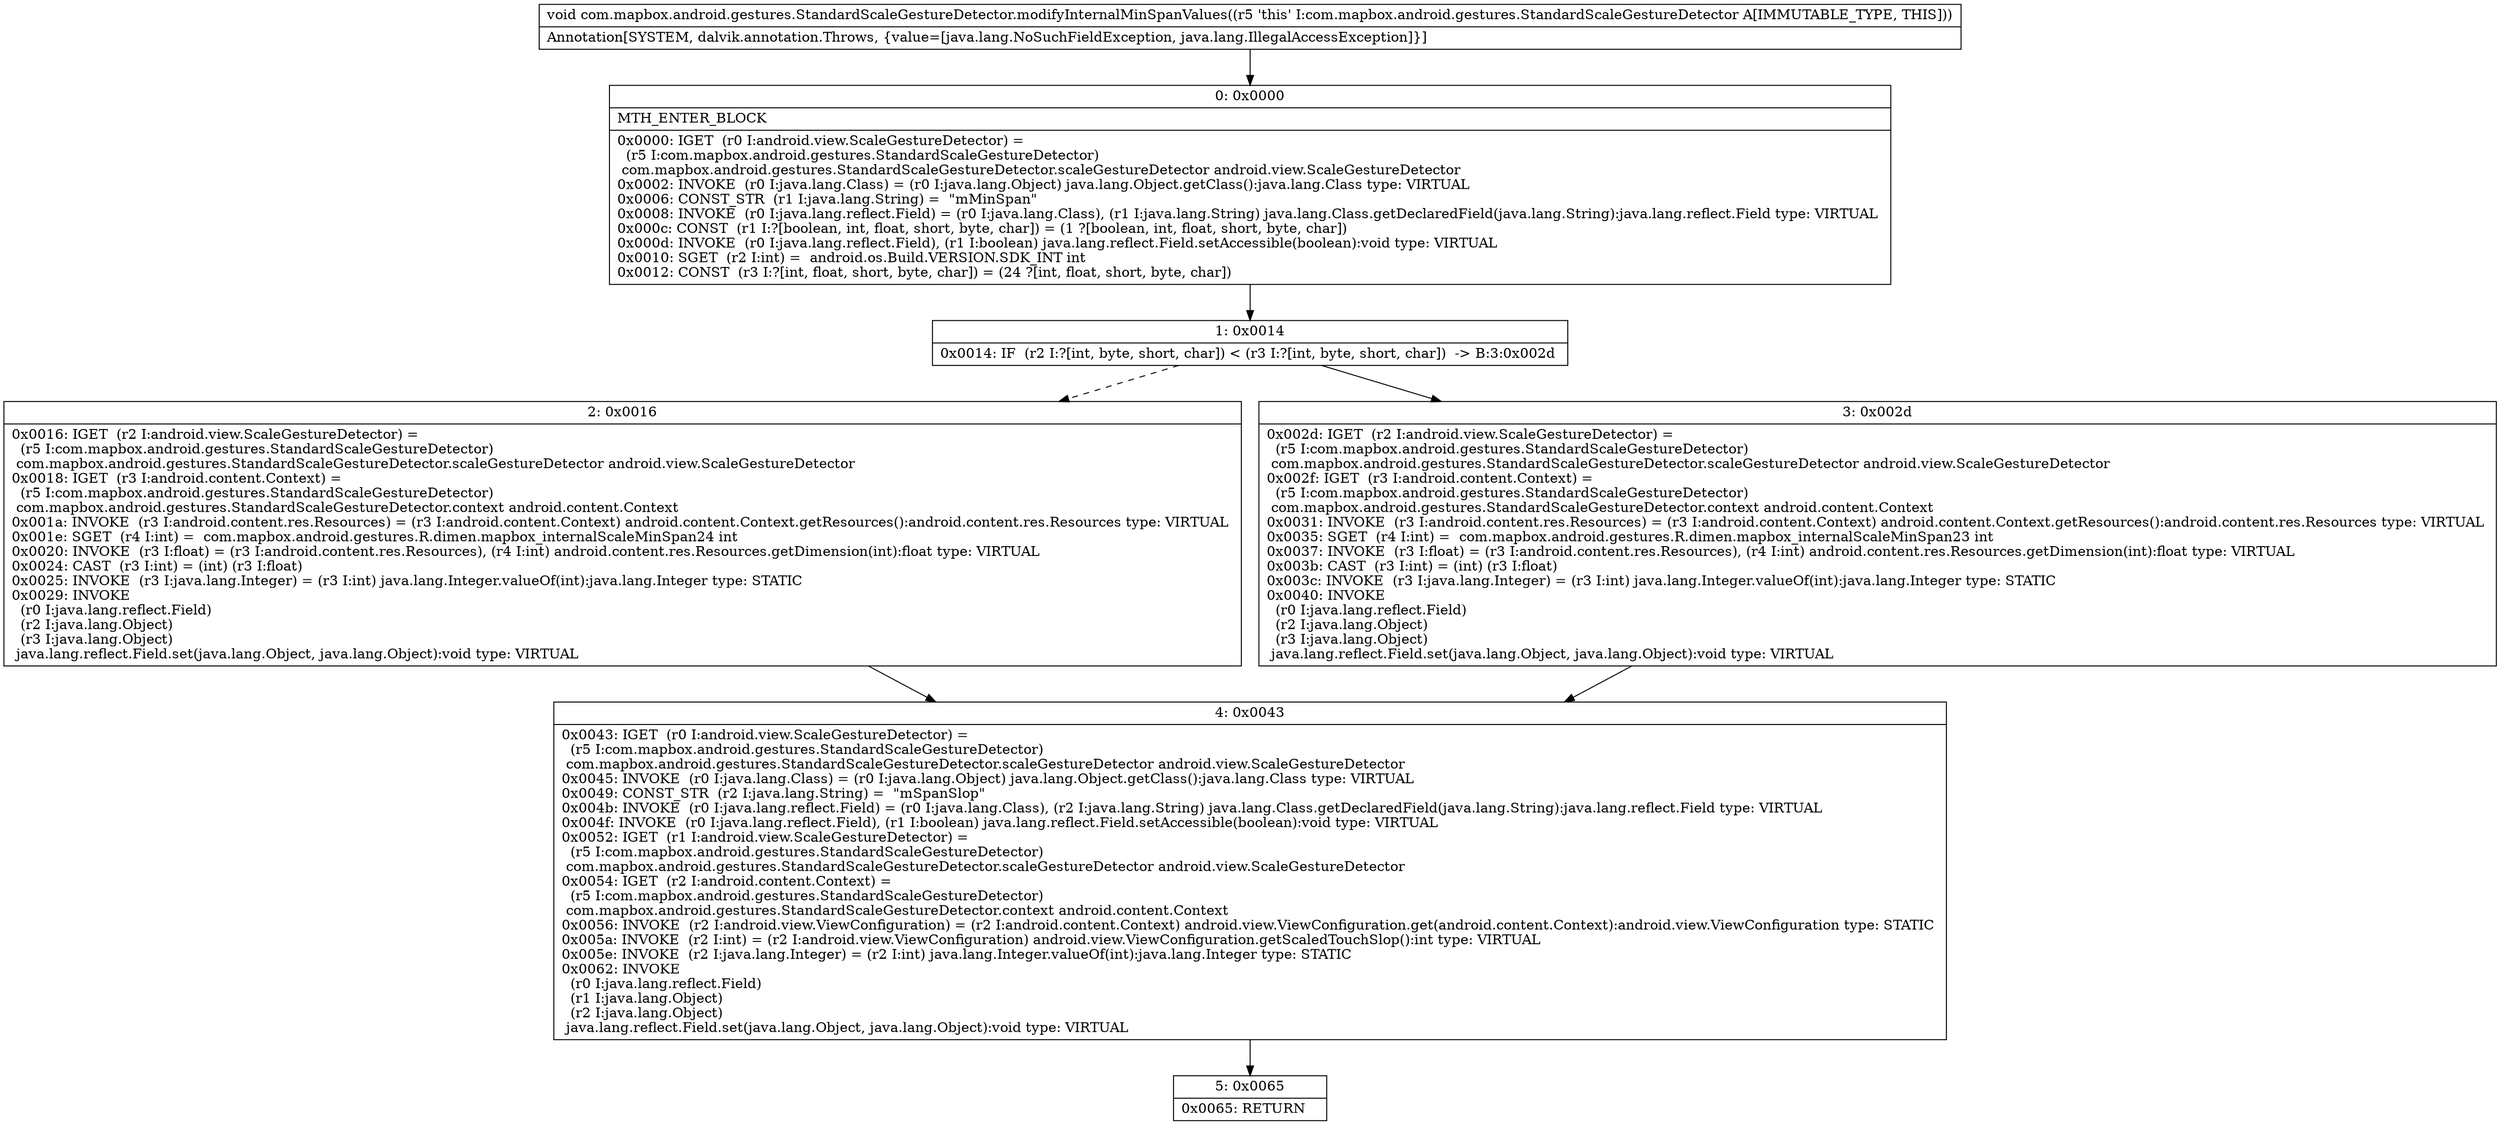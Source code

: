 digraph "CFG forcom.mapbox.android.gestures.StandardScaleGestureDetector.modifyInternalMinSpanValues()V" {
Node_0 [shape=record,label="{0\:\ 0x0000|MTH_ENTER_BLOCK\l|0x0000: IGET  (r0 I:android.view.ScaleGestureDetector) = \l  (r5 I:com.mapbox.android.gestures.StandardScaleGestureDetector)\l com.mapbox.android.gestures.StandardScaleGestureDetector.scaleGestureDetector android.view.ScaleGestureDetector \l0x0002: INVOKE  (r0 I:java.lang.Class) = (r0 I:java.lang.Object) java.lang.Object.getClass():java.lang.Class type: VIRTUAL \l0x0006: CONST_STR  (r1 I:java.lang.String) =  \"mMinSpan\" \l0x0008: INVOKE  (r0 I:java.lang.reflect.Field) = (r0 I:java.lang.Class), (r1 I:java.lang.String) java.lang.Class.getDeclaredField(java.lang.String):java.lang.reflect.Field type: VIRTUAL \l0x000c: CONST  (r1 I:?[boolean, int, float, short, byte, char]) = (1 ?[boolean, int, float, short, byte, char]) \l0x000d: INVOKE  (r0 I:java.lang.reflect.Field), (r1 I:boolean) java.lang.reflect.Field.setAccessible(boolean):void type: VIRTUAL \l0x0010: SGET  (r2 I:int) =  android.os.Build.VERSION.SDK_INT int \l0x0012: CONST  (r3 I:?[int, float, short, byte, char]) = (24 ?[int, float, short, byte, char]) \l}"];
Node_1 [shape=record,label="{1\:\ 0x0014|0x0014: IF  (r2 I:?[int, byte, short, char]) \< (r3 I:?[int, byte, short, char])  \-\> B:3:0x002d \l}"];
Node_2 [shape=record,label="{2\:\ 0x0016|0x0016: IGET  (r2 I:android.view.ScaleGestureDetector) = \l  (r5 I:com.mapbox.android.gestures.StandardScaleGestureDetector)\l com.mapbox.android.gestures.StandardScaleGestureDetector.scaleGestureDetector android.view.ScaleGestureDetector \l0x0018: IGET  (r3 I:android.content.Context) = \l  (r5 I:com.mapbox.android.gestures.StandardScaleGestureDetector)\l com.mapbox.android.gestures.StandardScaleGestureDetector.context android.content.Context \l0x001a: INVOKE  (r3 I:android.content.res.Resources) = (r3 I:android.content.Context) android.content.Context.getResources():android.content.res.Resources type: VIRTUAL \l0x001e: SGET  (r4 I:int) =  com.mapbox.android.gestures.R.dimen.mapbox_internalScaleMinSpan24 int \l0x0020: INVOKE  (r3 I:float) = (r3 I:android.content.res.Resources), (r4 I:int) android.content.res.Resources.getDimension(int):float type: VIRTUAL \l0x0024: CAST  (r3 I:int) = (int) (r3 I:float) \l0x0025: INVOKE  (r3 I:java.lang.Integer) = (r3 I:int) java.lang.Integer.valueOf(int):java.lang.Integer type: STATIC \l0x0029: INVOKE  \l  (r0 I:java.lang.reflect.Field)\l  (r2 I:java.lang.Object)\l  (r3 I:java.lang.Object)\l java.lang.reflect.Field.set(java.lang.Object, java.lang.Object):void type: VIRTUAL \l}"];
Node_3 [shape=record,label="{3\:\ 0x002d|0x002d: IGET  (r2 I:android.view.ScaleGestureDetector) = \l  (r5 I:com.mapbox.android.gestures.StandardScaleGestureDetector)\l com.mapbox.android.gestures.StandardScaleGestureDetector.scaleGestureDetector android.view.ScaleGestureDetector \l0x002f: IGET  (r3 I:android.content.Context) = \l  (r5 I:com.mapbox.android.gestures.StandardScaleGestureDetector)\l com.mapbox.android.gestures.StandardScaleGestureDetector.context android.content.Context \l0x0031: INVOKE  (r3 I:android.content.res.Resources) = (r3 I:android.content.Context) android.content.Context.getResources():android.content.res.Resources type: VIRTUAL \l0x0035: SGET  (r4 I:int) =  com.mapbox.android.gestures.R.dimen.mapbox_internalScaleMinSpan23 int \l0x0037: INVOKE  (r3 I:float) = (r3 I:android.content.res.Resources), (r4 I:int) android.content.res.Resources.getDimension(int):float type: VIRTUAL \l0x003b: CAST  (r3 I:int) = (int) (r3 I:float) \l0x003c: INVOKE  (r3 I:java.lang.Integer) = (r3 I:int) java.lang.Integer.valueOf(int):java.lang.Integer type: STATIC \l0x0040: INVOKE  \l  (r0 I:java.lang.reflect.Field)\l  (r2 I:java.lang.Object)\l  (r3 I:java.lang.Object)\l java.lang.reflect.Field.set(java.lang.Object, java.lang.Object):void type: VIRTUAL \l}"];
Node_4 [shape=record,label="{4\:\ 0x0043|0x0043: IGET  (r0 I:android.view.ScaleGestureDetector) = \l  (r5 I:com.mapbox.android.gestures.StandardScaleGestureDetector)\l com.mapbox.android.gestures.StandardScaleGestureDetector.scaleGestureDetector android.view.ScaleGestureDetector \l0x0045: INVOKE  (r0 I:java.lang.Class) = (r0 I:java.lang.Object) java.lang.Object.getClass():java.lang.Class type: VIRTUAL \l0x0049: CONST_STR  (r2 I:java.lang.String) =  \"mSpanSlop\" \l0x004b: INVOKE  (r0 I:java.lang.reflect.Field) = (r0 I:java.lang.Class), (r2 I:java.lang.String) java.lang.Class.getDeclaredField(java.lang.String):java.lang.reflect.Field type: VIRTUAL \l0x004f: INVOKE  (r0 I:java.lang.reflect.Field), (r1 I:boolean) java.lang.reflect.Field.setAccessible(boolean):void type: VIRTUAL \l0x0052: IGET  (r1 I:android.view.ScaleGestureDetector) = \l  (r5 I:com.mapbox.android.gestures.StandardScaleGestureDetector)\l com.mapbox.android.gestures.StandardScaleGestureDetector.scaleGestureDetector android.view.ScaleGestureDetector \l0x0054: IGET  (r2 I:android.content.Context) = \l  (r5 I:com.mapbox.android.gestures.StandardScaleGestureDetector)\l com.mapbox.android.gestures.StandardScaleGestureDetector.context android.content.Context \l0x0056: INVOKE  (r2 I:android.view.ViewConfiguration) = (r2 I:android.content.Context) android.view.ViewConfiguration.get(android.content.Context):android.view.ViewConfiguration type: STATIC \l0x005a: INVOKE  (r2 I:int) = (r2 I:android.view.ViewConfiguration) android.view.ViewConfiguration.getScaledTouchSlop():int type: VIRTUAL \l0x005e: INVOKE  (r2 I:java.lang.Integer) = (r2 I:int) java.lang.Integer.valueOf(int):java.lang.Integer type: STATIC \l0x0062: INVOKE  \l  (r0 I:java.lang.reflect.Field)\l  (r1 I:java.lang.Object)\l  (r2 I:java.lang.Object)\l java.lang.reflect.Field.set(java.lang.Object, java.lang.Object):void type: VIRTUAL \l}"];
Node_5 [shape=record,label="{5\:\ 0x0065|0x0065: RETURN   \l}"];
MethodNode[shape=record,label="{void com.mapbox.android.gestures.StandardScaleGestureDetector.modifyInternalMinSpanValues((r5 'this' I:com.mapbox.android.gestures.StandardScaleGestureDetector A[IMMUTABLE_TYPE, THIS]))  | Annotation[SYSTEM, dalvik.annotation.Throws, \{value=[java.lang.NoSuchFieldException, java.lang.IllegalAccessException]\}]\l}"];
MethodNode -> Node_0;
Node_0 -> Node_1;
Node_1 -> Node_2[style=dashed];
Node_1 -> Node_3;
Node_2 -> Node_4;
Node_3 -> Node_4;
Node_4 -> Node_5;
}


